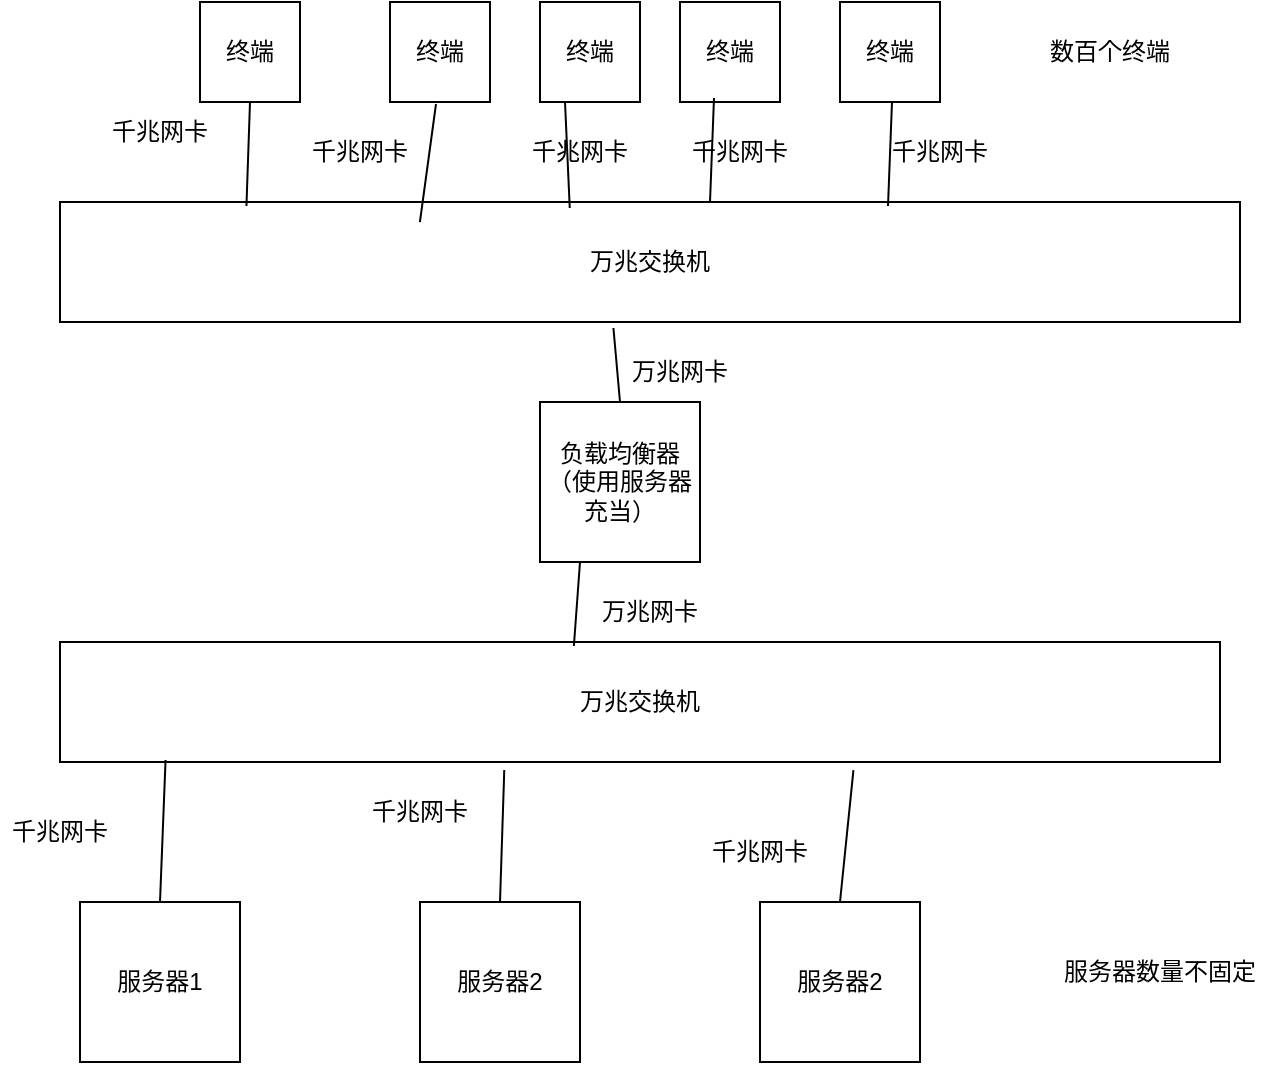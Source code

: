 <mxfile version="24.0.0" type="github">
  <diagram name="Page-1" id="hbLg6Ft3V-cluZovsI7G">
    <mxGraphModel dx="1434" dy="1846" grid="1" gridSize="10" guides="1" tooltips="1" connect="1" arrows="1" fold="1" page="1" pageScale="1" pageWidth="850" pageHeight="1100" math="0" shadow="0">
      <root>
        <mxCell id="0" />
        <mxCell id="1" parent="0" />
        <mxCell id="Uv4hyLvzbi6f2YotPCt0-1" value="服务器1" style="whiteSpace=wrap;html=1;aspect=fixed;" vertex="1" parent="1">
          <mxGeometry x="220" y="400" width="80" height="80" as="geometry" />
        </mxCell>
        <mxCell id="Uv4hyLvzbi6f2YotPCt0-2" value="服务器2" style="whiteSpace=wrap;html=1;aspect=fixed;" vertex="1" parent="1">
          <mxGeometry x="390" y="400" width="80" height="80" as="geometry" />
        </mxCell>
        <mxCell id="Uv4hyLvzbi6f2YotPCt0-3" value="服务器2" style="whiteSpace=wrap;html=1;aspect=fixed;" vertex="1" parent="1">
          <mxGeometry x="560" y="400" width="80" height="80" as="geometry" />
        </mxCell>
        <mxCell id="Uv4hyLvzbi6f2YotPCt0-4" value="万兆交换机" style="rounded=0;whiteSpace=wrap;html=1;" vertex="1" parent="1">
          <mxGeometry x="210" y="270" width="580" height="60" as="geometry" />
        </mxCell>
        <mxCell id="Uv4hyLvzbi6f2YotPCt0-5" value="负载均衡器（使用服务器充当）" style="whiteSpace=wrap;html=1;aspect=fixed;" vertex="1" parent="1">
          <mxGeometry x="450" y="150" width="80" height="80" as="geometry" />
        </mxCell>
        <mxCell id="Uv4hyLvzbi6f2YotPCt0-6" value="万兆交换机" style="rounded=0;whiteSpace=wrap;html=1;" vertex="1" parent="1">
          <mxGeometry x="210" y="50" width="590" height="60" as="geometry" />
        </mxCell>
        <mxCell id="Uv4hyLvzbi6f2YotPCt0-7" value="终端" style="whiteSpace=wrap;html=1;aspect=fixed;" vertex="1" parent="1">
          <mxGeometry x="280" y="-50" width="50" height="50" as="geometry" />
        </mxCell>
        <mxCell id="Uv4hyLvzbi6f2YotPCt0-8" value="终端" style="whiteSpace=wrap;html=1;aspect=fixed;" vertex="1" parent="1">
          <mxGeometry x="375" y="-50" width="50" height="50" as="geometry" />
        </mxCell>
        <mxCell id="Uv4hyLvzbi6f2YotPCt0-9" value="终端" style="whiteSpace=wrap;html=1;aspect=fixed;" vertex="1" parent="1">
          <mxGeometry x="450" y="-50" width="50" height="50" as="geometry" />
        </mxCell>
        <mxCell id="Uv4hyLvzbi6f2YotPCt0-10" value="终端" style="whiteSpace=wrap;html=1;aspect=fixed;" vertex="1" parent="1">
          <mxGeometry x="520" y="-50" width="50" height="50" as="geometry" />
        </mxCell>
        <mxCell id="Uv4hyLvzbi6f2YotPCt0-11" value="终端" style="whiteSpace=wrap;html=1;aspect=fixed;" vertex="1" parent="1">
          <mxGeometry x="600" y="-50" width="50" height="50" as="geometry" />
        </mxCell>
        <mxCell id="Uv4hyLvzbi6f2YotPCt0-12" value="服务器数量不固定" style="text;html=1;align=center;verticalAlign=middle;whiteSpace=wrap;rounded=0;" vertex="1" parent="1">
          <mxGeometry x="710" y="420" width="100" height="30" as="geometry" />
        </mxCell>
        <mxCell id="Uv4hyLvzbi6f2YotPCt0-13" value="" style="endArrow=none;html=1;rounded=0;exitX=0.5;exitY=0;exitDx=0;exitDy=0;entryX=0.091;entryY=0.983;entryDx=0;entryDy=0;entryPerimeter=0;" edge="1" parent="1" source="Uv4hyLvzbi6f2YotPCt0-1" target="Uv4hyLvzbi6f2YotPCt0-4">
          <mxGeometry width="50" height="50" relative="1" as="geometry">
            <mxPoint x="770" y="310" as="sourcePoint" />
            <mxPoint x="820" y="260" as="targetPoint" />
          </mxGeometry>
        </mxCell>
        <mxCell id="Uv4hyLvzbi6f2YotPCt0-14" value="" style="endArrow=none;html=1;rounded=0;exitX=0.5;exitY=0;exitDx=0;exitDy=0;entryX=0.383;entryY=1.067;entryDx=0;entryDy=0;entryPerimeter=0;" edge="1" parent="1" source="Uv4hyLvzbi6f2YotPCt0-2" target="Uv4hyLvzbi6f2YotPCt0-4">
          <mxGeometry width="50" height="50" relative="1" as="geometry">
            <mxPoint x="770" y="310" as="sourcePoint" />
            <mxPoint x="820" y="260" as="targetPoint" />
          </mxGeometry>
        </mxCell>
        <mxCell id="Uv4hyLvzbi6f2YotPCt0-15" value="" style="endArrow=none;html=1;rounded=0;exitX=0.5;exitY=0;exitDx=0;exitDy=0;entryX=0.684;entryY=1.067;entryDx=0;entryDy=0;entryPerimeter=0;" edge="1" parent="1" source="Uv4hyLvzbi6f2YotPCt0-3" target="Uv4hyLvzbi6f2YotPCt0-4">
          <mxGeometry width="50" height="50" relative="1" as="geometry">
            <mxPoint x="770" y="310" as="sourcePoint" />
            <mxPoint x="820" y="260" as="targetPoint" />
          </mxGeometry>
        </mxCell>
        <mxCell id="Uv4hyLvzbi6f2YotPCt0-17" value="千兆网卡" style="text;html=1;align=center;verticalAlign=middle;whiteSpace=wrap;rounded=0;" vertex="1" parent="1">
          <mxGeometry x="530" y="360" width="60" height="30" as="geometry" />
        </mxCell>
        <mxCell id="Uv4hyLvzbi6f2YotPCt0-18" value="千兆网卡" style="text;html=1;align=center;verticalAlign=middle;whiteSpace=wrap;rounded=0;" vertex="1" parent="1">
          <mxGeometry x="360" y="340" width="60" height="30" as="geometry" />
        </mxCell>
        <mxCell id="Uv4hyLvzbi6f2YotPCt0-19" value="千兆网卡" style="text;html=1;align=center;verticalAlign=middle;whiteSpace=wrap;rounded=0;" vertex="1" parent="1">
          <mxGeometry x="180" y="350" width="60" height="30" as="geometry" />
        </mxCell>
        <mxCell id="Uv4hyLvzbi6f2YotPCt0-21" value="" style="endArrow=none;html=1;rounded=0;exitX=0.25;exitY=1;exitDx=0;exitDy=0;entryX=0.443;entryY=0.033;entryDx=0;entryDy=0;entryPerimeter=0;" edge="1" parent="1" source="Uv4hyLvzbi6f2YotPCt0-5" target="Uv4hyLvzbi6f2YotPCt0-4">
          <mxGeometry width="50" height="50" relative="1" as="geometry">
            <mxPoint x="770" y="310" as="sourcePoint" />
            <mxPoint x="820" y="260" as="targetPoint" />
          </mxGeometry>
        </mxCell>
        <mxCell id="Uv4hyLvzbi6f2YotPCt0-23" value="万兆网卡" style="text;html=1;align=center;verticalAlign=middle;whiteSpace=wrap;rounded=0;" vertex="1" parent="1">
          <mxGeometry x="475" y="240" width="60" height="30" as="geometry" />
        </mxCell>
        <mxCell id="Uv4hyLvzbi6f2YotPCt0-24" value="数百个终端" style="text;html=1;align=center;verticalAlign=middle;whiteSpace=wrap;rounded=0;" vertex="1" parent="1">
          <mxGeometry x="690" y="-40" width="90" height="30" as="geometry" />
        </mxCell>
        <mxCell id="Uv4hyLvzbi6f2YotPCt0-27" value="" style="endArrow=none;html=1;rounded=0;entryX=0.469;entryY=1.05;entryDx=0;entryDy=0;entryPerimeter=0;exitX=0.5;exitY=0;exitDx=0;exitDy=0;" edge="1" parent="1" source="Uv4hyLvzbi6f2YotPCt0-5" target="Uv4hyLvzbi6f2YotPCt0-6">
          <mxGeometry width="50" height="50" relative="1" as="geometry">
            <mxPoint x="490" y="140" as="sourcePoint" />
            <mxPoint x="820" y="260" as="targetPoint" />
          </mxGeometry>
        </mxCell>
        <mxCell id="Uv4hyLvzbi6f2YotPCt0-28" value="万兆网卡" style="text;html=1;align=center;verticalAlign=middle;whiteSpace=wrap;rounded=0;" vertex="1" parent="1">
          <mxGeometry x="490" y="120" width="60" height="30" as="geometry" />
        </mxCell>
        <mxCell id="Uv4hyLvzbi6f2YotPCt0-29" value="" style="endArrow=none;html=1;rounded=0;entryX=0.5;entryY=1;entryDx=0;entryDy=0;exitX=0.158;exitY=0.033;exitDx=0;exitDy=0;exitPerimeter=0;" edge="1" parent="1" source="Uv4hyLvzbi6f2YotPCt0-6" target="Uv4hyLvzbi6f2YotPCt0-7">
          <mxGeometry width="50" height="50" relative="1" as="geometry">
            <mxPoint x="770" y="310" as="sourcePoint" />
            <mxPoint x="820" y="260" as="targetPoint" />
          </mxGeometry>
        </mxCell>
        <mxCell id="Uv4hyLvzbi6f2YotPCt0-30" value="" style="endArrow=none;html=1;rounded=0;entryX=0.5;entryY=1;entryDx=0;entryDy=0;exitX=0.305;exitY=0.167;exitDx=0;exitDy=0;exitPerimeter=0;" edge="1" parent="1" source="Uv4hyLvzbi6f2YotPCt0-6">
          <mxGeometry width="50" height="50" relative="1" as="geometry">
            <mxPoint x="289.48" y="175.99" as="sourcePoint" />
            <mxPoint x="398" y="1" as="targetPoint" />
          </mxGeometry>
        </mxCell>
        <mxCell id="Uv4hyLvzbi6f2YotPCt0-31" value="" style="endArrow=none;html=1;rounded=0;entryX=0.25;entryY=1;entryDx=0;entryDy=0;exitX=0.432;exitY=0.05;exitDx=0;exitDy=0;exitPerimeter=0;" edge="1" parent="1" source="Uv4hyLvzbi6f2YotPCt0-6" target="Uv4hyLvzbi6f2YotPCt0-9">
          <mxGeometry width="50" height="50" relative="1" as="geometry">
            <mxPoint x="406" y="63" as="sourcePoint" />
            <mxPoint x="408" y="11" as="targetPoint" />
          </mxGeometry>
        </mxCell>
        <mxCell id="Uv4hyLvzbi6f2YotPCt0-32" value="" style="endArrow=none;html=1;rounded=0;entryX=0.5;entryY=1;entryDx=0;entryDy=0;exitX=0.158;exitY=0.033;exitDx=0;exitDy=0;exitPerimeter=0;" edge="1" parent="1">
          <mxGeometry width="50" height="50" relative="1" as="geometry">
            <mxPoint x="535" y="50" as="sourcePoint" />
            <mxPoint x="537" y="-2" as="targetPoint" />
          </mxGeometry>
        </mxCell>
        <mxCell id="Uv4hyLvzbi6f2YotPCt0-33" value="" style="endArrow=none;html=1;rounded=0;entryX=0.5;entryY=1;entryDx=0;entryDy=0;exitX=0.158;exitY=0.033;exitDx=0;exitDy=0;exitPerimeter=0;" edge="1" parent="1">
          <mxGeometry width="50" height="50" relative="1" as="geometry">
            <mxPoint x="624" y="52" as="sourcePoint" />
            <mxPoint x="626" as="targetPoint" />
          </mxGeometry>
        </mxCell>
        <mxCell id="Uv4hyLvzbi6f2YotPCt0-34" value="千兆网卡" style="text;html=1;align=center;verticalAlign=middle;whiteSpace=wrap;rounded=0;" vertex="1" parent="1">
          <mxGeometry x="230" width="60" height="30" as="geometry" />
        </mxCell>
        <mxCell id="Uv4hyLvzbi6f2YotPCt0-36" value="千兆网卡" style="text;html=1;align=center;verticalAlign=middle;whiteSpace=wrap;rounded=0;" vertex="1" parent="1">
          <mxGeometry x="440" y="10" width="60" height="30" as="geometry" />
        </mxCell>
        <mxCell id="Uv4hyLvzbi6f2YotPCt0-37" value="千兆网卡" style="text;html=1;align=center;verticalAlign=middle;whiteSpace=wrap;rounded=0;" vertex="1" parent="1">
          <mxGeometry x="520" y="10" width="60" height="30" as="geometry" />
        </mxCell>
        <mxCell id="Uv4hyLvzbi6f2YotPCt0-38" value="千兆网卡" style="text;html=1;align=center;verticalAlign=middle;whiteSpace=wrap;rounded=0;" vertex="1" parent="1">
          <mxGeometry x="620" y="10" width="60" height="30" as="geometry" />
        </mxCell>
        <mxCell id="Uv4hyLvzbi6f2YotPCt0-41" value="千兆网卡" style="text;html=1;align=center;verticalAlign=middle;whiteSpace=wrap;rounded=0;" vertex="1" parent="1">
          <mxGeometry x="330" y="10" width="60" height="30" as="geometry" />
        </mxCell>
      </root>
    </mxGraphModel>
  </diagram>
</mxfile>
